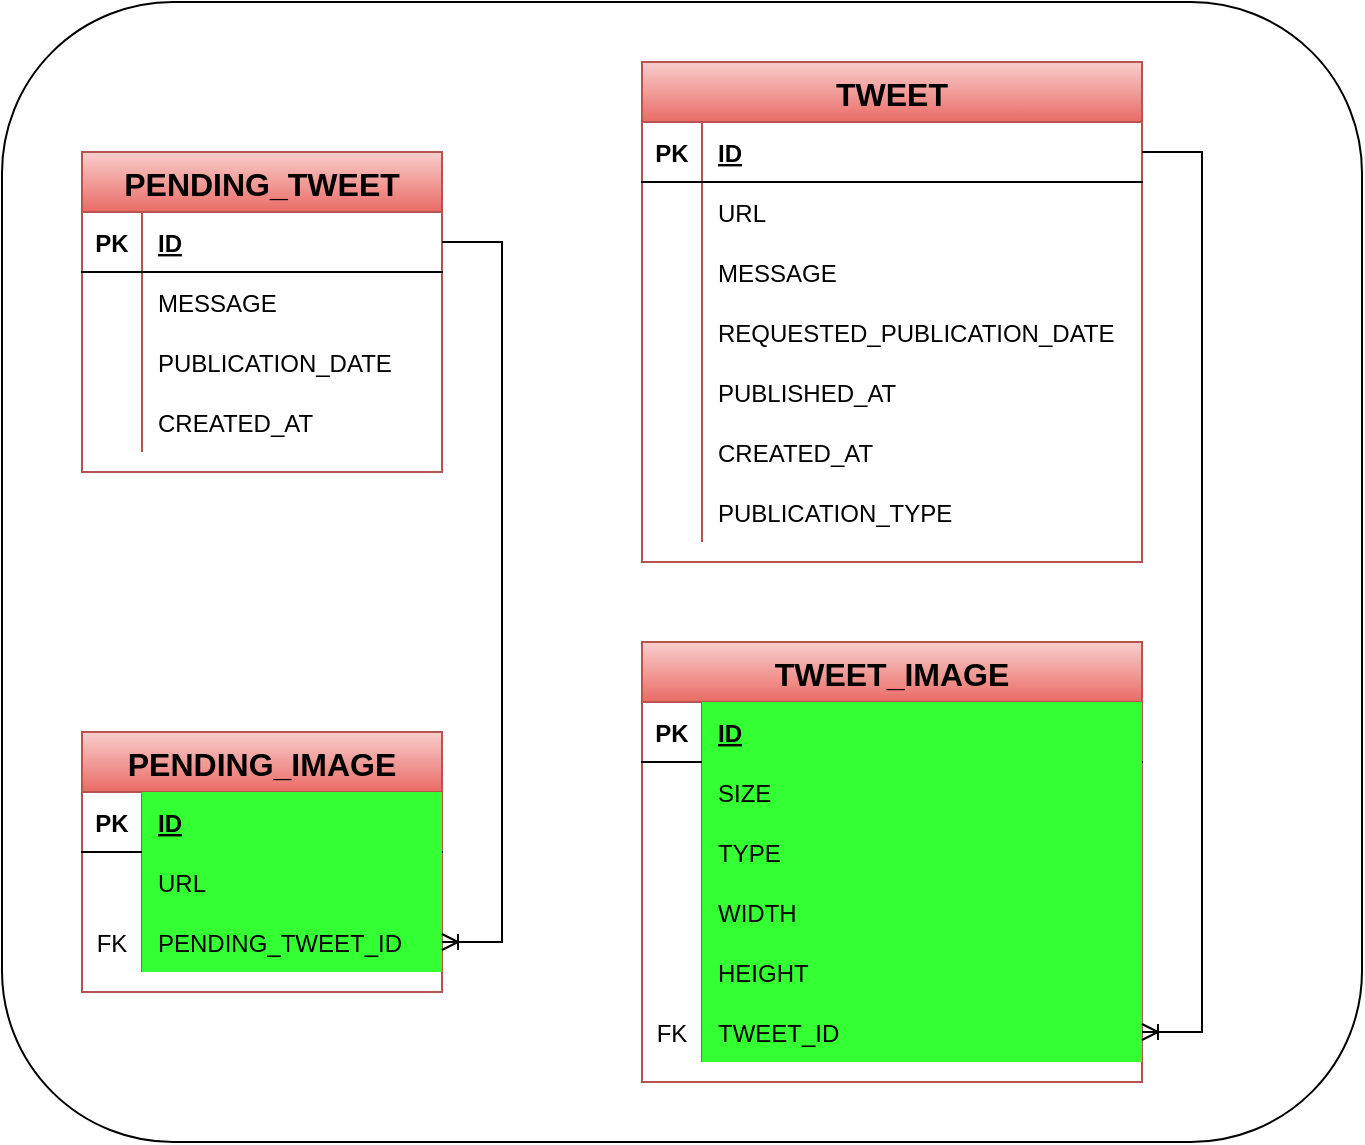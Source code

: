 <mxfile version="15.8.2" type="device"><diagram id="6W-ztfikYwO_IRI2coPT" name="Page-1"><mxGraphModel dx="1422" dy="644" grid="1" gridSize="10" guides="1" tooltips="1" connect="1" arrows="1" fold="1" page="1" pageScale="1" pageWidth="827" pageHeight="1169" math="0" shadow="0"><root><mxCell id="0"/><mxCell id="1" parent="0"/><mxCell id="pthE6ebXwW4VUeoppUmy-51" value="" style="rounded=1;whiteSpace=wrap;html=1;fontSize=16;" vertex="1" parent="1"><mxGeometry x="120" y="130" width="680" height="570" as="geometry"/></mxCell><mxCell id="pthE6ebXwW4VUeoppUmy-1" value="PENDING_TWEET" style="shape=table;startSize=30;container=1;collapsible=1;childLayout=tableLayout;fixedRows=1;rowLines=0;fontStyle=1;align=center;resizeLast=1;fontSize=16;gradientColor=#ea6b66;fillColor=#f8cecc;strokeColor=#b85450;" vertex="1" parent="1"><mxGeometry x="160" y="205" width="180" height="160" as="geometry"><mxRectangle x="90" y="690" width="200" height="30" as="alternateBounds"/></mxGeometry></mxCell><mxCell id="pthE6ebXwW4VUeoppUmy-2" value="" style="shape=partialRectangle;collapsible=0;dropTarget=0;pointerEvents=0;fillColor=none;top=0;left=0;bottom=1;right=0;points=[[0,0.5],[1,0.5]];portConstraint=eastwest;" vertex="1" parent="pthE6ebXwW4VUeoppUmy-1"><mxGeometry y="30" width="180" height="30" as="geometry"/></mxCell><mxCell id="pthE6ebXwW4VUeoppUmy-3" value="PK" style="shape=partialRectangle;connectable=0;fillColor=none;top=0;left=0;bottom=0;right=0;fontStyle=1;overflow=hidden;" vertex="1" parent="pthE6ebXwW4VUeoppUmy-2"><mxGeometry width="30" height="30" as="geometry"><mxRectangle width="30" height="30" as="alternateBounds"/></mxGeometry></mxCell><mxCell id="pthE6ebXwW4VUeoppUmy-4" value="ID" style="shape=partialRectangle;connectable=0;fillColor=none;top=0;left=0;bottom=0;right=0;align=left;spacingLeft=6;fontStyle=5;overflow=hidden;" vertex="1" parent="pthE6ebXwW4VUeoppUmy-2"><mxGeometry x="30" width="150" height="30" as="geometry"><mxRectangle width="150" height="30" as="alternateBounds"/></mxGeometry></mxCell><mxCell id="pthE6ebXwW4VUeoppUmy-8" value="" style="shape=partialRectangle;collapsible=0;dropTarget=0;pointerEvents=0;fillColor=none;top=0;left=0;bottom=0;right=0;points=[[0,0.5],[1,0.5]];portConstraint=eastwest;" vertex="1" parent="pthE6ebXwW4VUeoppUmy-1"><mxGeometry y="60" width="180" height="30" as="geometry"/></mxCell><mxCell id="pthE6ebXwW4VUeoppUmy-9" value="" style="shape=partialRectangle;connectable=0;fillColor=none;top=0;left=0;bottom=0;right=0;editable=1;overflow=hidden;" vertex="1" parent="pthE6ebXwW4VUeoppUmy-8"><mxGeometry width="30" height="30" as="geometry"><mxRectangle width="30" height="30" as="alternateBounds"/></mxGeometry></mxCell><mxCell id="pthE6ebXwW4VUeoppUmy-10" value="MESSAGE" style="shape=partialRectangle;connectable=0;fillColor=none;top=0;left=0;bottom=0;right=0;align=left;spacingLeft=6;overflow=hidden;" vertex="1" parent="pthE6ebXwW4VUeoppUmy-8"><mxGeometry x="30" width="150" height="30" as="geometry"><mxRectangle width="150" height="30" as="alternateBounds"/></mxGeometry></mxCell><mxCell id="pthE6ebXwW4VUeoppUmy-11" value="" style="shape=partialRectangle;collapsible=0;dropTarget=0;pointerEvents=0;fillColor=none;top=0;left=0;bottom=0;right=0;points=[[0,0.5],[1,0.5]];portConstraint=eastwest;" vertex="1" parent="pthE6ebXwW4VUeoppUmy-1"><mxGeometry y="90" width="180" height="30" as="geometry"/></mxCell><mxCell id="pthE6ebXwW4VUeoppUmy-12" value="" style="shape=partialRectangle;connectable=0;fillColor=none;top=0;left=0;bottom=0;right=0;editable=1;overflow=hidden;" vertex="1" parent="pthE6ebXwW4VUeoppUmy-11"><mxGeometry width="30" height="30" as="geometry"><mxRectangle width="30" height="30" as="alternateBounds"/></mxGeometry></mxCell><mxCell id="pthE6ebXwW4VUeoppUmy-13" value="PUBLICATION_DATE" style="shape=partialRectangle;connectable=0;fillColor=none;top=0;left=0;bottom=0;right=0;align=left;spacingLeft=6;overflow=hidden;" vertex="1" parent="pthE6ebXwW4VUeoppUmy-11"><mxGeometry x="30" width="150" height="30" as="geometry"><mxRectangle width="150" height="30" as="alternateBounds"/></mxGeometry></mxCell><mxCell id="pthE6ebXwW4VUeoppUmy-14" style="shape=partialRectangle;collapsible=0;dropTarget=0;pointerEvents=0;fillColor=none;top=0;left=0;bottom=0;right=0;points=[[0,0.5],[1,0.5]];portConstraint=eastwest;" vertex="1" parent="pthE6ebXwW4VUeoppUmy-1"><mxGeometry y="120" width="180" height="30" as="geometry"/></mxCell><mxCell id="pthE6ebXwW4VUeoppUmy-15" style="shape=partialRectangle;connectable=0;fillColor=none;top=0;left=0;bottom=0;right=0;editable=1;overflow=hidden;" vertex="1" parent="pthE6ebXwW4VUeoppUmy-14"><mxGeometry width="30" height="30" as="geometry"><mxRectangle width="30" height="30" as="alternateBounds"/></mxGeometry></mxCell><mxCell id="pthE6ebXwW4VUeoppUmy-16" value="CREATED_AT" style="shape=partialRectangle;connectable=0;fillColor=none;top=0;left=0;bottom=0;right=0;align=left;spacingLeft=6;overflow=hidden;" vertex="1" parent="pthE6ebXwW4VUeoppUmy-14"><mxGeometry x="30" width="150" height="30" as="geometry"><mxRectangle width="150" height="30" as="alternateBounds"/></mxGeometry></mxCell><mxCell id="pthE6ebXwW4VUeoppUmy-17" value="TWEET" style="shape=table;startSize=30;container=1;collapsible=1;childLayout=tableLayout;fixedRows=1;rowLines=0;fontStyle=1;align=center;resizeLast=1;fontSize=16;fillColor=#f8cecc;strokeColor=#b85450;gradientColor=#ea6b66;" vertex="1" parent="1"><mxGeometry x="440" y="160" width="250" height="250" as="geometry"><mxRectangle x="90" y="690" width="200" height="30" as="alternateBounds"/></mxGeometry></mxCell><mxCell id="pthE6ebXwW4VUeoppUmy-18" value="" style="shape=partialRectangle;collapsible=0;dropTarget=0;pointerEvents=0;fillColor=none;top=0;left=0;bottom=1;right=0;points=[[0,0.5],[1,0.5]];portConstraint=eastwest;" vertex="1" parent="pthE6ebXwW4VUeoppUmy-17"><mxGeometry y="30" width="250" height="30" as="geometry"/></mxCell><mxCell id="pthE6ebXwW4VUeoppUmy-19" value="PK" style="shape=partialRectangle;connectable=0;fillColor=none;top=0;left=0;bottom=0;right=0;fontStyle=1;overflow=hidden;" vertex="1" parent="pthE6ebXwW4VUeoppUmy-18"><mxGeometry width="30" height="30" as="geometry"><mxRectangle width="30" height="30" as="alternateBounds"/></mxGeometry></mxCell><mxCell id="pthE6ebXwW4VUeoppUmy-20" value="ID" style="shape=partialRectangle;connectable=0;fillColor=none;top=0;left=0;bottom=0;right=0;align=left;spacingLeft=6;fontStyle=5;overflow=hidden;" vertex="1" parent="pthE6ebXwW4VUeoppUmy-18"><mxGeometry x="30" width="220" height="30" as="geometry"><mxRectangle width="220" height="30" as="alternateBounds"/></mxGeometry></mxCell><mxCell id="pthE6ebXwW4VUeoppUmy-24" style="shape=partialRectangle;collapsible=0;dropTarget=0;pointerEvents=0;fillColor=none;top=0;left=0;bottom=0;right=0;points=[[0,0.5],[1,0.5]];portConstraint=eastwest;" vertex="1" parent="pthE6ebXwW4VUeoppUmy-17"><mxGeometry y="60" width="250" height="30" as="geometry"/></mxCell><mxCell id="pthE6ebXwW4VUeoppUmy-25" style="shape=partialRectangle;connectable=0;fillColor=none;top=0;left=0;bottom=0;right=0;editable=1;overflow=hidden;" vertex="1" parent="pthE6ebXwW4VUeoppUmy-24"><mxGeometry width="30" height="30" as="geometry"><mxRectangle width="30" height="30" as="alternateBounds"/></mxGeometry></mxCell><mxCell id="pthE6ebXwW4VUeoppUmy-26" value="URL" style="shape=partialRectangle;connectable=0;fillColor=none;top=0;left=0;bottom=0;right=0;align=left;spacingLeft=6;overflow=hidden;" vertex="1" parent="pthE6ebXwW4VUeoppUmy-24"><mxGeometry x="30" width="220" height="30" as="geometry"><mxRectangle width="220" height="30" as="alternateBounds"/></mxGeometry></mxCell><mxCell id="pthE6ebXwW4VUeoppUmy-27" value="" style="shape=partialRectangle;collapsible=0;dropTarget=0;pointerEvents=0;fillColor=none;top=0;left=0;bottom=0;right=0;points=[[0,0.5],[1,0.5]];portConstraint=eastwest;" vertex="1" parent="pthE6ebXwW4VUeoppUmy-17"><mxGeometry y="90" width="250" height="30" as="geometry"/></mxCell><mxCell id="pthE6ebXwW4VUeoppUmy-28" value="" style="shape=partialRectangle;connectable=0;fillColor=none;top=0;left=0;bottom=0;right=0;editable=1;overflow=hidden;" vertex="1" parent="pthE6ebXwW4VUeoppUmy-27"><mxGeometry width="30" height="30" as="geometry"><mxRectangle width="30" height="30" as="alternateBounds"/></mxGeometry></mxCell><mxCell id="pthE6ebXwW4VUeoppUmy-29" value="MESSAGE" style="shape=partialRectangle;connectable=0;fillColor=none;top=0;left=0;bottom=0;right=0;align=left;spacingLeft=6;overflow=hidden;" vertex="1" parent="pthE6ebXwW4VUeoppUmy-27"><mxGeometry x="30" width="220" height="30" as="geometry"><mxRectangle width="220" height="30" as="alternateBounds"/></mxGeometry></mxCell><mxCell id="pthE6ebXwW4VUeoppUmy-30" style="shape=partialRectangle;collapsible=0;dropTarget=0;pointerEvents=0;fillColor=none;top=0;left=0;bottom=0;right=0;points=[[0,0.5],[1,0.5]];portConstraint=eastwest;" vertex="1" parent="pthE6ebXwW4VUeoppUmy-17"><mxGeometry y="120" width="250" height="30" as="geometry"/></mxCell><mxCell id="pthE6ebXwW4VUeoppUmy-31" style="shape=partialRectangle;connectable=0;fillColor=none;top=0;left=0;bottom=0;right=0;editable=1;overflow=hidden;" vertex="1" parent="pthE6ebXwW4VUeoppUmy-30"><mxGeometry width="30" height="30" as="geometry"><mxRectangle width="30" height="30" as="alternateBounds"/></mxGeometry></mxCell><mxCell id="pthE6ebXwW4VUeoppUmy-32" value="REQUESTED_PUBLICATION_DATE" style="shape=partialRectangle;connectable=0;fillColor=none;top=0;left=0;bottom=0;right=0;align=left;spacingLeft=6;overflow=hidden;" vertex="1" parent="pthE6ebXwW4VUeoppUmy-30"><mxGeometry x="30" width="220" height="30" as="geometry"><mxRectangle width="220" height="30" as="alternateBounds"/></mxGeometry></mxCell><mxCell id="pthE6ebXwW4VUeoppUmy-33" value="" style="shape=partialRectangle;collapsible=0;dropTarget=0;pointerEvents=0;fillColor=none;top=0;left=0;bottom=0;right=0;points=[[0,0.5],[1,0.5]];portConstraint=eastwest;" vertex="1" parent="pthE6ebXwW4VUeoppUmy-17"><mxGeometry y="150" width="250" height="30" as="geometry"/></mxCell><mxCell id="pthE6ebXwW4VUeoppUmy-34" value="" style="shape=partialRectangle;connectable=0;fillColor=none;top=0;left=0;bottom=0;right=0;editable=1;overflow=hidden;" vertex="1" parent="pthE6ebXwW4VUeoppUmy-33"><mxGeometry width="30" height="30" as="geometry"><mxRectangle width="30" height="30" as="alternateBounds"/></mxGeometry></mxCell><mxCell id="pthE6ebXwW4VUeoppUmy-35" value="PUBLISHED_AT" style="shape=partialRectangle;connectable=0;fillColor=none;top=0;left=0;bottom=0;right=0;align=left;spacingLeft=6;overflow=hidden;" vertex="1" parent="pthE6ebXwW4VUeoppUmy-33"><mxGeometry x="30" width="220" height="30" as="geometry"><mxRectangle width="220" height="30" as="alternateBounds"/></mxGeometry></mxCell><mxCell id="pthE6ebXwW4VUeoppUmy-36" style="shape=partialRectangle;collapsible=0;dropTarget=0;pointerEvents=0;fillColor=none;top=0;left=0;bottom=0;right=0;points=[[0,0.5],[1,0.5]];portConstraint=eastwest;" vertex="1" parent="pthE6ebXwW4VUeoppUmy-17"><mxGeometry y="180" width="250" height="30" as="geometry"/></mxCell><mxCell id="pthE6ebXwW4VUeoppUmy-37" style="shape=partialRectangle;connectable=0;fillColor=none;top=0;left=0;bottom=0;right=0;editable=1;overflow=hidden;" vertex="1" parent="pthE6ebXwW4VUeoppUmy-36"><mxGeometry width="30" height="30" as="geometry"><mxRectangle width="30" height="30" as="alternateBounds"/></mxGeometry></mxCell><mxCell id="pthE6ebXwW4VUeoppUmy-38" value="CREATED_AT" style="shape=partialRectangle;connectable=0;fillColor=none;top=0;left=0;bottom=0;right=0;align=left;spacingLeft=6;overflow=hidden;" vertex="1" parent="pthE6ebXwW4VUeoppUmy-36"><mxGeometry x="30" width="220" height="30" as="geometry"><mxRectangle width="220" height="30" as="alternateBounds"/></mxGeometry></mxCell><mxCell id="pthE6ebXwW4VUeoppUmy-93" style="shape=partialRectangle;collapsible=0;dropTarget=0;pointerEvents=0;fillColor=none;top=0;left=0;bottom=0;right=0;points=[[0,0.5],[1,0.5]];portConstraint=eastwest;" vertex="1" parent="pthE6ebXwW4VUeoppUmy-17"><mxGeometry y="210" width="250" height="30" as="geometry"/></mxCell><mxCell id="pthE6ebXwW4VUeoppUmy-94" style="shape=partialRectangle;connectable=0;fillColor=none;top=0;left=0;bottom=0;right=0;editable=1;overflow=hidden;" vertex="1" parent="pthE6ebXwW4VUeoppUmy-93"><mxGeometry width="30" height="30" as="geometry"><mxRectangle width="30" height="30" as="alternateBounds"/></mxGeometry></mxCell><mxCell id="pthE6ebXwW4VUeoppUmy-95" value="PUBLICATION_TYPE" style="shape=partialRectangle;connectable=0;fillColor=none;top=0;left=0;bottom=0;right=0;align=left;spacingLeft=6;overflow=hidden;" vertex="1" parent="pthE6ebXwW4VUeoppUmy-93"><mxGeometry x="30" width="220" height="30" as="geometry"><mxRectangle width="220" height="30" as="alternateBounds"/></mxGeometry></mxCell><mxCell id="pthE6ebXwW4VUeoppUmy-55" value="PENDING_IMAGE" style="shape=table;startSize=30;container=1;collapsible=1;childLayout=tableLayout;fixedRows=1;rowLines=0;fontStyle=1;align=center;resizeLast=1;fontSize=16;gradientColor=#ea6b66;fillColor=#f8cecc;strokeColor=#b85450;" vertex="1" parent="1"><mxGeometry x="160" y="495" width="180" height="130" as="geometry"><mxRectangle x="90" y="690" width="200" height="30" as="alternateBounds"/></mxGeometry></mxCell><mxCell id="pthE6ebXwW4VUeoppUmy-56" value="" style="shape=partialRectangle;collapsible=0;dropTarget=0;pointerEvents=0;fillColor=none;top=0;left=0;bottom=1;right=0;points=[[0,0.5],[1,0.5]];portConstraint=eastwest;" vertex="1" parent="pthE6ebXwW4VUeoppUmy-55"><mxGeometry y="30" width="180" height="30" as="geometry"/></mxCell><mxCell id="pthE6ebXwW4VUeoppUmy-57" value="PK" style="shape=partialRectangle;connectable=0;fillColor=none;top=0;left=0;bottom=0;right=0;fontStyle=1;overflow=hidden;" vertex="1" parent="pthE6ebXwW4VUeoppUmy-56"><mxGeometry width="30" height="30" as="geometry"><mxRectangle width="30" height="30" as="alternateBounds"/></mxGeometry></mxCell><mxCell id="pthE6ebXwW4VUeoppUmy-58" value="ID" style="shape=partialRectangle;connectable=0;fillColor=#33FF33;top=0;left=0;bottom=0;right=0;align=left;spacingLeft=6;fontStyle=5;overflow=hidden;" vertex="1" parent="pthE6ebXwW4VUeoppUmy-56"><mxGeometry x="30" width="150" height="30" as="geometry"><mxRectangle width="150" height="30" as="alternateBounds"/></mxGeometry></mxCell><mxCell id="pthE6ebXwW4VUeoppUmy-59" value="" style="shape=partialRectangle;collapsible=0;dropTarget=0;pointerEvents=0;fillColor=none;top=0;left=0;bottom=0;right=0;points=[[0,0.5],[1,0.5]];portConstraint=eastwest;" vertex="1" parent="pthE6ebXwW4VUeoppUmy-55"><mxGeometry y="60" width="180" height="30" as="geometry"/></mxCell><mxCell id="pthE6ebXwW4VUeoppUmy-60" value="" style="shape=partialRectangle;connectable=0;fillColor=none;top=0;left=0;bottom=0;right=0;editable=1;overflow=hidden;" vertex="1" parent="pthE6ebXwW4VUeoppUmy-59"><mxGeometry width="30" height="30" as="geometry"><mxRectangle width="30" height="30" as="alternateBounds"/></mxGeometry></mxCell><mxCell id="pthE6ebXwW4VUeoppUmy-61" value="URL" style="shape=partialRectangle;connectable=0;fillColor=#33FF33;top=0;left=0;bottom=0;right=0;align=left;spacingLeft=6;overflow=hidden;" vertex="1" parent="pthE6ebXwW4VUeoppUmy-59"><mxGeometry x="30" width="150" height="30" as="geometry"><mxRectangle width="150" height="30" as="alternateBounds"/></mxGeometry></mxCell><mxCell id="pthE6ebXwW4VUeoppUmy-65" style="shape=partialRectangle;collapsible=0;dropTarget=0;pointerEvents=0;fillColor=none;top=0;left=0;bottom=0;right=0;points=[[0,0.5],[1,0.5]];portConstraint=eastwest;" vertex="1" parent="pthE6ebXwW4VUeoppUmy-55"><mxGeometry y="90" width="180" height="30" as="geometry"/></mxCell><mxCell id="pthE6ebXwW4VUeoppUmy-66" value="FK" style="shape=partialRectangle;connectable=0;fillColor=none;top=0;left=0;bottom=0;right=0;editable=1;overflow=hidden;" vertex="1" parent="pthE6ebXwW4VUeoppUmy-65"><mxGeometry width="30" height="30" as="geometry"><mxRectangle width="30" height="30" as="alternateBounds"/></mxGeometry></mxCell><mxCell id="pthE6ebXwW4VUeoppUmy-67" value="PENDING_TWEET_ID" style="shape=partialRectangle;connectable=0;fillColor=#33FF33;top=0;left=0;bottom=0;right=0;align=left;spacingLeft=6;overflow=hidden;" vertex="1" parent="pthE6ebXwW4VUeoppUmy-65"><mxGeometry x="30" width="150" height="30" as="geometry"><mxRectangle width="150" height="30" as="alternateBounds"/></mxGeometry></mxCell><mxCell id="pthE6ebXwW4VUeoppUmy-70" value="" style="edgeStyle=entityRelationEdgeStyle;fontSize=12;html=1;endArrow=ERoneToMany;rounded=0;exitX=1;exitY=0.5;exitDx=0;exitDy=0;entryX=1;entryY=0.5;entryDx=0;entryDy=0;" edge="1" parent="1" source="pthE6ebXwW4VUeoppUmy-2" target="pthE6ebXwW4VUeoppUmy-65"><mxGeometry width="100" height="100" relative="1" as="geometry"><mxPoint x="360" y="410" as="sourcePoint"/><mxPoint x="460" y="310" as="targetPoint"/></mxGeometry></mxCell><mxCell id="pthE6ebXwW4VUeoppUmy-71" value="TWEET_IMAGE" style="shape=table;startSize=30;container=1;collapsible=1;childLayout=tableLayout;fixedRows=1;rowLines=0;fontStyle=1;align=center;resizeLast=1;fontSize=16;fillColor=#f8cecc;strokeColor=#b85450;gradientColor=#ea6b66;" vertex="1" parent="1"><mxGeometry x="440" y="450" width="250" height="220" as="geometry"><mxRectangle x="90" y="690" width="200" height="30" as="alternateBounds"/></mxGeometry></mxCell><mxCell id="pthE6ebXwW4VUeoppUmy-72" value="" style="shape=partialRectangle;collapsible=0;dropTarget=0;pointerEvents=0;fillColor=none;top=0;left=0;bottom=1;right=0;points=[[0,0.5],[1,0.5]];portConstraint=eastwest;" vertex="1" parent="pthE6ebXwW4VUeoppUmy-71"><mxGeometry y="30" width="250" height="30" as="geometry"/></mxCell><mxCell id="pthE6ebXwW4VUeoppUmy-73" value="PK" style="shape=partialRectangle;connectable=0;fillColor=none;top=0;left=0;bottom=0;right=0;fontStyle=1;overflow=hidden;" vertex="1" parent="pthE6ebXwW4VUeoppUmy-72"><mxGeometry width="30" height="30" as="geometry"><mxRectangle width="30" height="30" as="alternateBounds"/></mxGeometry></mxCell><mxCell id="pthE6ebXwW4VUeoppUmy-74" value="ID" style="shape=partialRectangle;connectable=0;fillColor=#33FF33;top=0;left=0;bottom=0;right=0;align=left;spacingLeft=6;fontStyle=5;overflow=hidden;" vertex="1" parent="pthE6ebXwW4VUeoppUmy-72"><mxGeometry x="30" width="220" height="30" as="geometry"><mxRectangle width="220" height="30" as="alternateBounds"/></mxGeometry></mxCell><mxCell id="pthE6ebXwW4VUeoppUmy-75" style="shape=partialRectangle;collapsible=0;dropTarget=0;pointerEvents=0;fillColor=none;top=0;left=0;bottom=0;right=0;points=[[0,0.5],[1,0.5]];portConstraint=eastwest;" vertex="1" parent="pthE6ebXwW4VUeoppUmy-71"><mxGeometry y="60" width="250" height="30" as="geometry"/></mxCell><mxCell id="pthE6ebXwW4VUeoppUmy-76" style="shape=partialRectangle;connectable=0;fillColor=none;top=0;left=0;bottom=0;right=0;editable=1;overflow=hidden;" vertex="1" parent="pthE6ebXwW4VUeoppUmy-75"><mxGeometry width="30" height="30" as="geometry"><mxRectangle width="30" height="30" as="alternateBounds"/></mxGeometry></mxCell><mxCell id="pthE6ebXwW4VUeoppUmy-77" value="SIZE" style="shape=partialRectangle;connectable=0;fillColor=#33FF33;top=0;left=0;bottom=0;right=0;align=left;spacingLeft=6;overflow=hidden;" vertex="1" parent="pthE6ebXwW4VUeoppUmy-75"><mxGeometry x="30" width="220" height="30" as="geometry"><mxRectangle width="220" height="30" as="alternateBounds"/></mxGeometry></mxCell><mxCell id="pthE6ebXwW4VUeoppUmy-78" value="" style="shape=partialRectangle;collapsible=0;dropTarget=0;pointerEvents=0;fillColor=none;top=0;left=0;bottom=0;right=0;points=[[0,0.5],[1,0.5]];portConstraint=eastwest;" vertex="1" parent="pthE6ebXwW4VUeoppUmy-71"><mxGeometry y="90" width="250" height="30" as="geometry"/></mxCell><mxCell id="pthE6ebXwW4VUeoppUmy-79" value="" style="shape=partialRectangle;connectable=0;fillColor=none;top=0;left=0;bottom=0;right=0;editable=1;overflow=hidden;" vertex="1" parent="pthE6ebXwW4VUeoppUmy-78"><mxGeometry width="30" height="30" as="geometry"><mxRectangle width="30" height="30" as="alternateBounds"/></mxGeometry></mxCell><mxCell id="pthE6ebXwW4VUeoppUmy-80" value="TYPE" style="shape=partialRectangle;connectable=0;fillColor=#33FF33;top=0;left=0;bottom=0;right=0;align=left;spacingLeft=6;overflow=hidden;" vertex="1" parent="pthE6ebXwW4VUeoppUmy-78"><mxGeometry x="30" width="220" height="30" as="geometry"><mxRectangle width="220" height="30" as="alternateBounds"/></mxGeometry></mxCell><mxCell id="pthE6ebXwW4VUeoppUmy-81" style="shape=partialRectangle;collapsible=0;dropTarget=0;pointerEvents=0;fillColor=none;top=0;left=0;bottom=0;right=0;points=[[0,0.5],[1,0.5]];portConstraint=eastwest;" vertex="1" parent="pthE6ebXwW4VUeoppUmy-71"><mxGeometry y="120" width="250" height="30" as="geometry"/></mxCell><mxCell id="pthE6ebXwW4VUeoppUmy-82" style="shape=partialRectangle;connectable=0;fillColor=none;top=0;left=0;bottom=0;right=0;editable=1;overflow=hidden;" vertex="1" parent="pthE6ebXwW4VUeoppUmy-81"><mxGeometry width="30" height="30" as="geometry"><mxRectangle width="30" height="30" as="alternateBounds"/></mxGeometry></mxCell><mxCell id="pthE6ebXwW4VUeoppUmy-83" value="WIDTH" style="shape=partialRectangle;connectable=0;fillColor=#33FF33;top=0;left=0;bottom=0;right=0;align=left;spacingLeft=6;overflow=hidden;" vertex="1" parent="pthE6ebXwW4VUeoppUmy-81"><mxGeometry x="30" width="220" height="30" as="geometry"><mxRectangle width="220" height="30" as="alternateBounds"/></mxGeometry></mxCell><mxCell id="pthE6ebXwW4VUeoppUmy-84" value="" style="shape=partialRectangle;collapsible=0;dropTarget=0;pointerEvents=0;fillColor=none;top=0;left=0;bottom=0;right=0;points=[[0,0.5],[1,0.5]];portConstraint=eastwest;" vertex="1" parent="pthE6ebXwW4VUeoppUmy-71"><mxGeometry y="150" width="250" height="30" as="geometry"/></mxCell><mxCell id="pthE6ebXwW4VUeoppUmy-85" value="" style="shape=partialRectangle;connectable=0;fillColor=none;top=0;left=0;bottom=0;right=0;editable=1;overflow=hidden;" vertex="1" parent="pthE6ebXwW4VUeoppUmy-84"><mxGeometry width="30" height="30" as="geometry"><mxRectangle width="30" height="30" as="alternateBounds"/></mxGeometry></mxCell><mxCell id="pthE6ebXwW4VUeoppUmy-86" value="HEIGHT" style="shape=partialRectangle;connectable=0;fillColor=#33FF33;top=0;left=0;bottom=0;right=0;align=left;spacingLeft=6;overflow=hidden;" vertex="1" parent="pthE6ebXwW4VUeoppUmy-84"><mxGeometry x="30" width="220" height="30" as="geometry"><mxRectangle width="220" height="30" as="alternateBounds"/></mxGeometry></mxCell><mxCell id="pthE6ebXwW4VUeoppUmy-90" style="shape=partialRectangle;collapsible=0;dropTarget=0;pointerEvents=0;fillColor=none;top=0;left=0;bottom=0;right=0;points=[[0,0.5],[1,0.5]];portConstraint=eastwest;" vertex="1" parent="pthE6ebXwW4VUeoppUmy-71"><mxGeometry y="180" width="250" height="30" as="geometry"/></mxCell><mxCell id="pthE6ebXwW4VUeoppUmy-91" value="FK" style="shape=partialRectangle;connectable=0;fillColor=none;top=0;left=0;bottom=0;right=0;editable=1;overflow=hidden;" vertex="1" parent="pthE6ebXwW4VUeoppUmy-90"><mxGeometry width="30" height="30" as="geometry"><mxRectangle width="30" height="30" as="alternateBounds"/></mxGeometry></mxCell><mxCell id="pthE6ebXwW4VUeoppUmy-92" value="TWEET_ID" style="shape=partialRectangle;connectable=0;fillColor=#33FF33;top=0;left=0;bottom=0;right=0;align=left;spacingLeft=6;overflow=hidden;" vertex="1" parent="pthE6ebXwW4VUeoppUmy-90"><mxGeometry x="30" width="220" height="30" as="geometry"><mxRectangle width="220" height="30" as="alternateBounds"/></mxGeometry></mxCell><mxCell id="pthE6ebXwW4VUeoppUmy-96" value="" style="edgeStyle=entityRelationEdgeStyle;fontSize=12;html=1;endArrow=ERoneToMany;rounded=0;exitX=1;exitY=0.5;exitDx=0;exitDy=0;entryX=1;entryY=0.5;entryDx=0;entryDy=0;" edge="1" parent="1" source="pthE6ebXwW4VUeoppUmy-18" target="pthE6ebXwW4VUeoppUmy-90"><mxGeometry width="100" height="100" relative="1" as="geometry"><mxPoint x="350" y="215" as="sourcePoint"/><mxPoint x="350" y="570" as="targetPoint"/></mxGeometry></mxCell></root></mxGraphModel></diagram></mxfile>